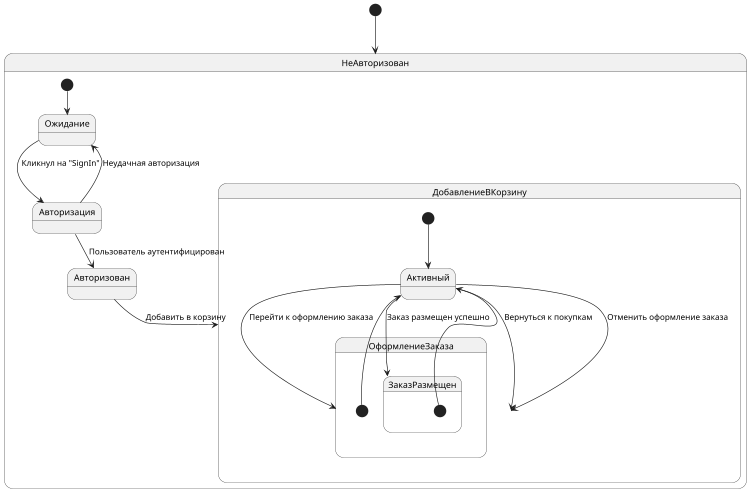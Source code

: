 @startuml
scale 750 width

[*] --> НеАвторизован

state НеАвторизован {
  [*] --> Ожидание
  Ожидание --> Авторизация : Кликнул на "SignIn"
  Авторизация --> Авторизован : Пользователь аутентифицирован
  Авторизация --> Ожидание : Неудачная авторизация
  Авторизован --> ДобавлениеВКорзину : Добавить в корзину
}

state ДобавлениеВКорзину {
  [*] --> Активный
  Активный --> ОформлениеЗаказа : Перейти к оформлению заказа
}

state ОформлениеЗаказа {
  [*] --> Активный
  Активный --> ЗаказРазмещен : Заказ размещен успешно
  Активный --> ДобавлениеВКорзину : Отменить оформление заказа
}

state ЗаказРазмещен {
  [*] --> Активный
  Активный --> ДобавлениеВКорзину : Вернуться к покупкам
}

@enduml
